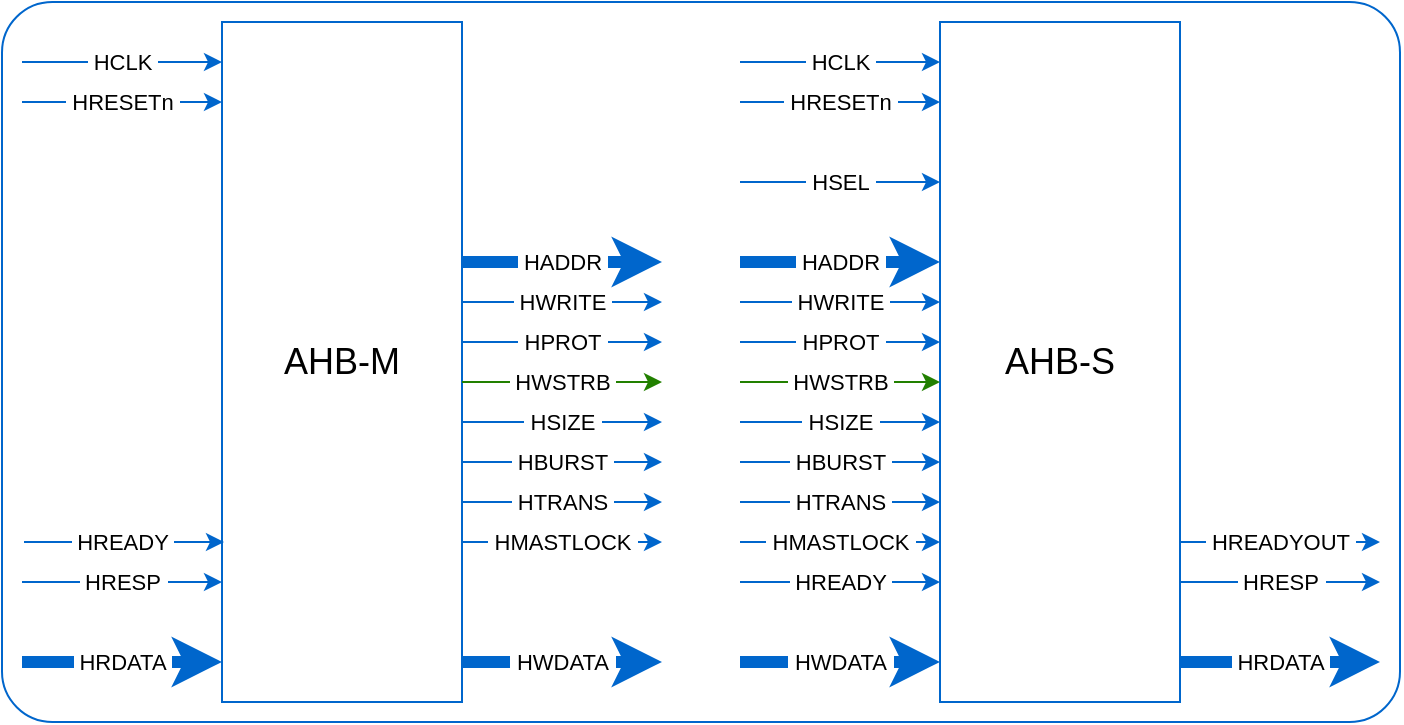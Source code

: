 <mxfile version="23.1.5" type="device">
  <diagram id="Um7idM1XhnPcWQUyJz3g" name="Page-1">
    <mxGraphModel dx="1372" dy="289" grid="1" gridSize="10" guides="1" tooltips="1" connect="1" arrows="1" fold="1" page="1" pageScale="1" pageWidth="850" pageHeight="1100" math="0" shadow="0">
      <root>
        <mxCell id="0" />
        <mxCell id="1" parent="0" />
        <mxCell id="FzFozQ8pbkiuX8usW2jT-35" value="" style="rounded=1;whiteSpace=wrap;html=1;strokeColor=#0066CC;fontSize=18;arcSize=7;" parent="1" vertex="1">
          <mxGeometry x="-166" y="230" width="699" height="360" as="geometry" />
        </mxCell>
        <mxCell id="FzFozQ8pbkiuX8usW2jT-1" value="&lt;font style=&quot;font-size: 18px;&quot;&gt;AHB-S&lt;/font&gt;" style="rounded=0;whiteSpace=wrap;html=1;strokeColor=#0066CC;" parent="1" vertex="1">
          <mxGeometry x="303" y="240" width="120" height="340" as="geometry" />
        </mxCell>
        <mxCell id="FzFozQ8pbkiuX8usW2jT-2" value="" style="endArrow=classic;html=1;rounded=0;strokeColor=#0066CC;" parent="1" edge="1">
          <mxGeometry relative="1" as="geometry">
            <mxPoint x="203" y="260" as="sourcePoint" />
            <mxPoint x="303" y="260" as="targetPoint" />
          </mxGeometry>
        </mxCell>
        <mxCell id="FzFozQ8pbkiuX8usW2jT-3" value="&amp;nbsp;HCLK&amp;nbsp;" style="edgeLabel;resizable=0;html=1;align=center;verticalAlign=middle;strokeColor=#0066CC;" parent="FzFozQ8pbkiuX8usW2jT-2" connectable="0" vertex="1">
          <mxGeometry relative="1" as="geometry" />
        </mxCell>
        <mxCell id="FzFozQ8pbkiuX8usW2jT-4" value="" style="endArrow=classic;html=1;rounded=0;strokeColor=#0066CC;" parent="1" edge="1">
          <mxGeometry relative="1" as="geometry">
            <mxPoint x="203" y="280" as="sourcePoint" />
            <mxPoint x="303" y="280" as="targetPoint" />
          </mxGeometry>
        </mxCell>
        <mxCell id="FzFozQ8pbkiuX8usW2jT-5" value="&amp;nbsp;HRESETn&amp;nbsp;" style="edgeLabel;resizable=0;html=1;align=center;verticalAlign=middle;strokeColor=#0066CC;" parent="FzFozQ8pbkiuX8usW2jT-4" connectable="0" vertex="1">
          <mxGeometry relative="1" as="geometry" />
        </mxCell>
        <mxCell id="FzFozQ8pbkiuX8usW2jT-6" value="" style="endArrow=classic;html=1;rounded=0;strokeColor=#0066CC;" parent="1" edge="1">
          <mxGeometry relative="1" as="geometry">
            <mxPoint x="203" y="320" as="sourcePoint" />
            <mxPoint x="303" y="320" as="targetPoint" />
          </mxGeometry>
        </mxCell>
        <mxCell id="FzFozQ8pbkiuX8usW2jT-7" value="&amp;nbsp;HSEL&amp;nbsp;" style="edgeLabel;resizable=0;html=1;align=center;verticalAlign=middle;strokeColor=#0066CC;" parent="FzFozQ8pbkiuX8usW2jT-6" connectable="0" vertex="1">
          <mxGeometry relative="1" as="geometry" />
        </mxCell>
        <mxCell id="FzFozQ8pbkiuX8usW2jT-10" value="" style="endArrow=classic;html=1;rounded=0;strokeColor=#0066CC;" parent="1" edge="1">
          <mxGeometry relative="1" as="geometry">
            <mxPoint x="203" y="400" as="sourcePoint" />
            <mxPoint x="303" y="400" as="targetPoint" />
          </mxGeometry>
        </mxCell>
        <mxCell id="FzFozQ8pbkiuX8usW2jT-11" value="&amp;nbsp;HPROT&amp;nbsp;" style="edgeLabel;resizable=0;html=1;align=center;verticalAlign=middle;strokeColor=#0066CC;" parent="FzFozQ8pbkiuX8usW2jT-10" connectable="0" vertex="1">
          <mxGeometry relative="1" as="geometry" />
        </mxCell>
        <mxCell id="FzFozQ8pbkiuX8usW2jT-12" value="" style="endArrow=classic;html=1;rounded=0;strokeColor=#228000;" parent="1" edge="1">
          <mxGeometry relative="1" as="geometry">
            <mxPoint x="203" y="420" as="sourcePoint" />
            <mxPoint x="303" y="420" as="targetPoint" />
          </mxGeometry>
        </mxCell>
        <mxCell id="FzFozQ8pbkiuX8usW2jT-13" value="&amp;nbsp;HWSTRB&amp;nbsp;" style="edgeLabel;resizable=0;html=1;align=center;verticalAlign=middle;strokeColor=#0066CC;" parent="FzFozQ8pbkiuX8usW2jT-12" connectable="0" vertex="1">
          <mxGeometry relative="1" as="geometry" />
        </mxCell>
        <mxCell id="FzFozQ8pbkiuX8usW2jT-18" value="" style="endArrow=classic;html=1;rounded=0;strokeColor=#0066CC;" parent="1" edge="1">
          <mxGeometry relative="1" as="geometry">
            <mxPoint x="203" y="380" as="sourcePoint" />
            <mxPoint x="303" y="380" as="targetPoint" />
          </mxGeometry>
        </mxCell>
        <mxCell id="FzFozQ8pbkiuX8usW2jT-19" value="&amp;nbsp;HWRITE&amp;nbsp;" style="edgeLabel;resizable=0;html=1;align=center;verticalAlign=middle;strokeColor=#0066CC;" parent="FzFozQ8pbkiuX8usW2jT-18" connectable="0" vertex="1">
          <mxGeometry relative="1" as="geometry" />
        </mxCell>
        <mxCell id="FzFozQ8pbkiuX8usW2jT-20" value="" style="endArrow=classic;html=1;rounded=0;strokeWidth=6;strokeColor=#0066CC;" parent="1" edge="1">
          <mxGeometry relative="1" as="geometry">
            <mxPoint x="203" y="360" as="sourcePoint" />
            <mxPoint x="303" y="360" as="targetPoint" />
          </mxGeometry>
        </mxCell>
        <mxCell id="FzFozQ8pbkiuX8usW2jT-21" value="&amp;nbsp;HADDR&amp;nbsp;" style="edgeLabel;resizable=0;html=1;align=center;verticalAlign=middle;strokeColor=#0066CC;" parent="FzFozQ8pbkiuX8usW2jT-20" connectable="0" vertex="1">
          <mxGeometry relative="1" as="geometry" />
        </mxCell>
        <mxCell id="FzFozQ8pbkiuX8usW2jT-24" value="" style="endArrow=classic;html=1;rounded=0;strokeWidth=6;strokeColor=#0066CC;" parent="1" edge="1">
          <mxGeometry relative="1" as="geometry">
            <mxPoint x="203" y="560" as="sourcePoint" />
            <mxPoint x="303" y="560" as="targetPoint" />
          </mxGeometry>
        </mxCell>
        <mxCell id="FzFozQ8pbkiuX8usW2jT-25" value="&amp;nbsp;HWDATA&amp;nbsp;" style="edgeLabel;resizable=0;html=1;align=center;verticalAlign=middle;strokeColor=#0066CC;" parent="FzFozQ8pbkiuX8usW2jT-24" connectable="0" vertex="1">
          <mxGeometry relative="1" as="geometry" />
        </mxCell>
        <mxCell id="FzFozQ8pbkiuX8usW2jT-26" value="" style="endArrow=classic;html=1;rounded=0;strokeWidth=6;strokeColor=#0066CC;" parent="1" edge="1">
          <mxGeometry relative="1" as="geometry">
            <mxPoint x="423" y="560" as="sourcePoint" />
            <mxPoint x="523" y="560" as="targetPoint" />
          </mxGeometry>
        </mxCell>
        <mxCell id="FzFozQ8pbkiuX8usW2jT-27" value="&amp;nbsp;HRDATA&amp;nbsp;" style="edgeLabel;resizable=0;html=1;align=center;verticalAlign=middle;strokeColor=#0066CC;" parent="FzFozQ8pbkiuX8usW2jT-26" connectable="0" vertex="1">
          <mxGeometry relative="1" as="geometry" />
        </mxCell>
        <mxCell id="FzFozQ8pbkiuX8usW2jT-28" value="" style="endArrow=classic;html=1;rounded=0;strokeColor=#0066CC;" parent="1" edge="1">
          <mxGeometry relative="1" as="geometry">
            <mxPoint x="423" y="500" as="sourcePoint" />
            <mxPoint x="523" y="500" as="targetPoint" />
          </mxGeometry>
        </mxCell>
        <mxCell id="FzFozQ8pbkiuX8usW2jT-29" value="&amp;nbsp;HREADYOUT&amp;nbsp;" style="edgeLabel;resizable=0;html=1;align=center;verticalAlign=middle;strokeColor=#0066CC;" parent="FzFozQ8pbkiuX8usW2jT-28" connectable="0" vertex="1">
          <mxGeometry relative="1" as="geometry" />
        </mxCell>
        <mxCell id="FzFozQ8pbkiuX8usW2jT-30" value="" style="endArrow=classic;html=1;rounded=0;strokeColor=#0066CC;" parent="1" edge="1">
          <mxGeometry relative="1" as="geometry">
            <mxPoint x="423" y="520" as="sourcePoint" />
            <mxPoint x="523" y="520" as="targetPoint" />
          </mxGeometry>
        </mxCell>
        <mxCell id="FzFozQ8pbkiuX8usW2jT-31" value="&amp;nbsp;HRESP&amp;nbsp;" style="edgeLabel;resizable=0;html=1;align=center;verticalAlign=middle;strokeColor=#0066CC;" parent="FzFozQ8pbkiuX8usW2jT-30" connectable="0" vertex="1">
          <mxGeometry relative="1" as="geometry" />
        </mxCell>
        <mxCell id="YU5_GZ8aUwFnw-8ss64A-1" value="" style="endArrow=classic;html=1;rounded=0;strokeColor=#0066CC;" parent="1" edge="1">
          <mxGeometry relative="1" as="geometry">
            <mxPoint x="203" y="440" as="sourcePoint" />
            <mxPoint x="303" y="440" as="targetPoint" />
          </mxGeometry>
        </mxCell>
        <mxCell id="YU5_GZ8aUwFnw-8ss64A-2" value="&amp;nbsp;HSIZE&amp;nbsp;" style="edgeLabel;resizable=0;html=1;align=center;verticalAlign=middle;strokeColor=#0066CC;" parent="YU5_GZ8aUwFnw-8ss64A-1" connectable="0" vertex="1">
          <mxGeometry relative="1" as="geometry" />
        </mxCell>
        <mxCell id="YU5_GZ8aUwFnw-8ss64A-3" value="" style="endArrow=classic;html=1;rounded=0;strokeColor=#0066CC;" parent="1" edge="1">
          <mxGeometry relative="1" as="geometry">
            <mxPoint x="203" y="460" as="sourcePoint" />
            <mxPoint x="303" y="460" as="targetPoint" />
          </mxGeometry>
        </mxCell>
        <mxCell id="YU5_GZ8aUwFnw-8ss64A-4" value="&amp;nbsp;HBURST&amp;nbsp;" style="edgeLabel;resizable=0;html=1;align=center;verticalAlign=middle;strokeColor=#0066CC;" parent="YU5_GZ8aUwFnw-8ss64A-3" connectable="0" vertex="1">
          <mxGeometry relative="1" as="geometry" />
        </mxCell>
        <mxCell id="YU5_GZ8aUwFnw-8ss64A-5" value="" style="endArrow=classic;html=1;rounded=0;strokeColor=#0066CC;" parent="1" edge="1">
          <mxGeometry relative="1" as="geometry">
            <mxPoint x="203" y="480" as="sourcePoint" />
            <mxPoint x="303" y="480" as="targetPoint" />
          </mxGeometry>
        </mxCell>
        <mxCell id="YU5_GZ8aUwFnw-8ss64A-6" value="&amp;nbsp;HTRANS&amp;nbsp;" style="edgeLabel;resizable=0;html=1;align=center;verticalAlign=middle;strokeColor=#0066CC;" parent="YU5_GZ8aUwFnw-8ss64A-5" connectable="0" vertex="1">
          <mxGeometry relative="1" as="geometry" />
        </mxCell>
        <mxCell id="YU5_GZ8aUwFnw-8ss64A-7" value="" style="endArrow=classic;html=1;rounded=0;strokeColor=#0066CC;" parent="1" edge="1">
          <mxGeometry relative="1" as="geometry">
            <mxPoint x="203" y="500" as="sourcePoint" />
            <mxPoint x="303" y="500" as="targetPoint" />
          </mxGeometry>
        </mxCell>
        <mxCell id="YU5_GZ8aUwFnw-8ss64A-8" value="&amp;nbsp;HMASTLOCK&amp;nbsp;" style="edgeLabel;resizable=0;html=1;align=center;verticalAlign=middle;strokeColor=#0066CC;" parent="YU5_GZ8aUwFnw-8ss64A-7" connectable="0" vertex="1">
          <mxGeometry relative="1" as="geometry" />
        </mxCell>
        <mxCell id="YU5_GZ8aUwFnw-8ss64A-9" value="" style="endArrow=classic;html=1;rounded=0;strokeColor=#0066CC;" parent="1" edge="1">
          <mxGeometry relative="1" as="geometry">
            <mxPoint x="203" y="520" as="sourcePoint" />
            <mxPoint x="303" y="520" as="targetPoint" />
          </mxGeometry>
        </mxCell>
        <mxCell id="YU5_GZ8aUwFnw-8ss64A-10" value="&amp;nbsp;HREADY&amp;nbsp;" style="edgeLabel;resizable=0;html=1;align=center;verticalAlign=middle;strokeColor=#0066CC;" parent="YU5_GZ8aUwFnw-8ss64A-9" connectable="0" vertex="1">
          <mxGeometry relative="1" as="geometry" />
        </mxCell>
        <mxCell id="YU5_GZ8aUwFnw-8ss64A-11" value="&lt;font style=&quot;font-size: 18px;&quot;&gt;AHB-M&lt;/font&gt;" style="rounded=0;whiteSpace=wrap;html=1;strokeColor=#0066CC;" parent="1" vertex="1">
          <mxGeometry x="-56" y="240" width="120" height="340" as="geometry" />
        </mxCell>
        <mxCell id="YU5_GZ8aUwFnw-8ss64A-12" value="" style="endArrow=classic;html=1;rounded=0;strokeColor=#0066CC;" parent="1" edge="1">
          <mxGeometry relative="1" as="geometry">
            <mxPoint x="-156" y="260" as="sourcePoint" />
            <mxPoint x="-56" y="260" as="targetPoint" />
          </mxGeometry>
        </mxCell>
        <mxCell id="YU5_GZ8aUwFnw-8ss64A-13" value="&amp;nbsp;HCLK&amp;nbsp;" style="edgeLabel;resizable=0;html=1;align=center;verticalAlign=middle;strokeColor=#0066CC;" parent="YU5_GZ8aUwFnw-8ss64A-12" connectable="0" vertex="1">
          <mxGeometry relative="1" as="geometry" />
        </mxCell>
        <mxCell id="YU5_GZ8aUwFnw-8ss64A-14" value="" style="endArrow=classic;html=1;rounded=0;strokeColor=#0066CC;" parent="1" edge="1">
          <mxGeometry relative="1" as="geometry">
            <mxPoint x="-156" y="280" as="sourcePoint" />
            <mxPoint x="-56" y="280" as="targetPoint" />
          </mxGeometry>
        </mxCell>
        <mxCell id="YU5_GZ8aUwFnw-8ss64A-15" value="&amp;nbsp;HRESETn&amp;nbsp;" style="edgeLabel;resizable=0;html=1;align=center;verticalAlign=middle;strokeColor=#0066CC;" parent="YU5_GZ8aUwFnw-8ss64A-14" connectable="0" vertex="1">
          <mxGeometry relative="1" as="geometry" />
        </mxCell>
        <mxCell id="YU5_GZ8aUwFnw-8ss64A-18" value="" style="endArrow=classic;html=1;rounded=0;strokeColor=#0066CC;" parent="1" edge="1">
          <mxGeometry relative="1" as="geometry">
            <mxPoint x="64" y="400" as="sourcePoint" />
            <mxPoint x="164" y="400" as="targetPoint" />
          </mxGeometry>
        </mxCell>
        <mxCell id="YU5_GZ8aUwFnw-8ss64A-19" value="&amp;nbsp;HPROT&amp;nbsp;" style="edgeLabel;resizable=0;html=1;align=center;verticalAlign=middle;strokeColor=#0066CC;" parent="YU5_GZ8aUwFnw-8ss64A-18" connectable="0" vertex="1">
          <mxGeometry relative="1" as="geometry" />
        </mxCell>
        <mxCell id="YU5_GZ8aUwFnw-8ss64A-20" value="" style="endArrow=classic;html=1;rounded=0;strokeColor=#228000;" parent="1" edge="1">
          <mxGeometry relative="1" as="geometry">
            <mxPoint x="64" y="420" as="sourcePoint" />
            <mxPoint x="164" y="420" as="targetPoint" />
          </mxGeometry>
        </mxCell>
        <mxCell id="YU5_GZ8aUwFnw-8ss64A-21" value="&amp;nbsp;HWSTRB&amp;nbsp;" style="edgeLabel;resizable=0;html=1;align=center;verticalAlign=middle;strokeColor=#0066CC;" parent="YU5_GZ8aUwFnw-8ss64A-20" connectable="0" vertex="1">
          <mxGeometry relative="1" as="geometry" />
        </mxCell>
        <mxCell id="YU5_GZ8aUwFnw-8ss64A-22" value="" style="endArrow=classic;html=1;rounded=0;strokeColor=#0066CC;" parent="1" edge="1">
          <mxGeometry relative="1" as="geometry">
            <mxPoint x="64" y="380" as="sourcePoint" />
            <mxPoint x="164" y="380" as="targetPoint" />
          </mxGeometry>
        </mxCell>
        <mxCell id="YU5_GZ8aUwFnw-8ss64A-23" value="&amp;nbsp;HWRITE&amp;nbsp;" style="edgeLabel;resizable=0;html=1;align=center;verticalAlign=middle;strokeColor=#0066CC;" parent="YU5_GZ8aUwFnw-8ss64A-22" connectable="0" vertex="1">
          <mxGeometry relative="1" as="geometry" />
        </mxCell>
        <mxCell id="YU5_GZ8aUwFnw-8ss64A-24" value="" style="endArrow=classic;html=1;rounded=0;strokeWidth=6;strokeColor=#0066CC;" parent="1" edge="1">
          <mxGeometry relative="1" as="geometry">
            <mxPoint x="64" y="360" as="sourcePoint" />
            <mxPoint x="164" y="360" as="targetPoint" />
          </mxGeometry>
        </mxCell>
        <mxCell id="YU5_GZ8aUwFnw-8ss64A-25" value="&amp;nbsp;HADDR&amp;nbsp;" style="edgeLabel;resizable=0;html=1;align=center;verticalAlign=middle;strokeColor=#0066CC;" parent="YU5_GZ8aUwFnw-8ss64A-24" connectable="0" vertex="1">
          <mxGeometry relative="1" as="geometry" />
        </mxCell>
        <mxCell id="YU5_GZ8aUwFnw-8ss64A-26" value="" style="endArrow=classic;html=1;rounded=0;strokeWidth=6;strokeColor=#0066CC;" parent="1" edge="1">
          <mxGeometry relative="1" as="geometry">
            <mxPoint x="64" y="560" as="sourcePoint" />
            <mxPoint x="164" y="560" as="targetPoint" />
          </mxGeometry>
        </mxCell>
        <mxCell id="YU5_GZ8aUwFnw-8ss64A-27" value="&amp;nbsp;HWDATA&amp;nbsp;" style="edgeLabel;resizable=0;html=1;align=center;verticalAlign=middle;strokeColor=#0066CC;" parent="YU5_GZ8aUwFnw-8ss64A-26" connectable="0" vertex="1">
          <mxGeometry relative="1" as="geometry" />
        </mxCell>
        <mxCell id="YU5_GZ8aUwFnw-8ss64A-28" value="" style="endArrow=classic;html=1;rounded=0;strokeWidth=6;strokeColor=#0066CC;" parent="1" edge="1">
          <mxGeometry relative="1" as="geometry">
            <mxPoint x="-156" y="560" as="sourcePoint" />
            <mxPoint x="-56" y="560" as="targetPoint" />
          </mxGeometry>
        </mxCell>
        <mxCell id="YU5_GZ8aUwFnw-8ss64A-29" value="&amp;nbsp;HRDATA&amp;nbsp;" style="edgeLabel;resizable=0;html=1;align=center;verticalAlign=middle;strokeColor=#0066CC;" parent="YU5_GZ8aUwFnw-8ss64A-28" connectable="0" vertex="1">
          <mxGeometry relative="1" as="geometry" />
        </mxCell>
        <mxCell id="YU5_GZ8aUwFnw-8ss64A-30" value="" style="endArrow=classic;html=1;rounded=0;strokeColor=#0066CC;" parent="1" edge="1">
          <mxGeometry relative="1" as="geometry">
            <mxPoint x="-155" y="500" as="sourcePoint" />
            <mxPoint x="-55" y="500" as="targetPoint" />
          </mxGeometry>
        </mxCell>
        <mxCell id="YU5_GZ8aUwFnw-8ss64A-31" value="&amp;nbsp;HREADY&amp;nbsp;" style="edgeLabel;resizable=0;html=1;align=center;verticalAlign=middle;strokeColor=#0066CC;" parent="YU5_GZ8aUwFnw-8ss64A-30" connectable="0" vertex="1">
          <mxGeometry relative="1" as="geometry">
            <mxPoint x="-1" as="offset" />
          </mxGeometry>
        </mxCell>
        <mxCell id="YU5_GZ8aUwFnw-8ss64A-32" value="" style="endArrow=classic;html=1;rounded=0;strokeColor=#0066CC;" parent="1" edge="1">
          <mxGeometry relative="1" as="geometry">
            <mxPoint x="-156" y="520" as="sourcePoint" />
            <mxPoint x="-56" y="520" as="targetPoint" />
          </mxGeometry>
        </mxCell>
        <mxCell id="YU5_GZ8aUwFnw-8ss64A-33" value="&amp;nbsp;HRESP&amp;nbsp;" style="edgeLabel;resizable=0;html=1;align=center;verticalAlign=middle;strokeColor=#0066CC;" parent="YU5_GZ8aUwFnw-8ss64A-32" connectable="0" vertex="1">
          <mxGeometry relative="1" as="geometry" />
        </mxCell>
        <mxCell id="YU5_GZ8aUwFnw-8ss64A-34" value="" style="endArrow=classic;html=1;rounded=0;strokeColor=#0066CC;" parent="1" edge="1">
          <mxGeometry relative="1" as="geometry">
            <mxPoint x="64" y="440" as="sourcePoint" />
            <mxPoint x="164" y="440" as="targetPoint" />
          </mxGeometry>
        </mxCell>
        <mxCell id="YU5_GZ8aUwFnw-8ss64A-35" value="&amp;nbsp;HSIZE&amp;nbsp;" style="edgeLabel;resizable=0;html=1;align=center;verticalAlign=middle;strokeColor=#0066CC;" parent="YU5_GZ8aUwFnw-8ss64A-34" connectable="0" vertex="1">
          <mxGeometry relative="1" as="geometry" />
        </mxCell>
        <mxCell id="YU5_GZ8aUwFnw-8ss64A-36" value="" style="endArrow=classic;html=1;rounded=0;strokeColor=#0066CC;" parent="1" edge="1">
          <mxGeometry relative="1" as="geometry">
            <mxPoint x="64" y="460" as="sourcePoint" />
            <mxPoint x="164" y="460" as="targetPoint" />
          </mxGeometry>
        </mxCell>
        <mxCell id="YU5_GZ8aUwFnw-8ss64A-37" value="&amp;nbsp;HBURST&amp;nbsp;" style="edgeLabel;resizable=0;html=1;align=center;verticalAlign=middle;strokeColor=#0066CC;" parent="YU5_GZ8aUwFnw-8ss64A-36" connectable="0" vertex="1">
          <mxGeometry relative="1" as="geometry" />
        </mxCell>
        <mxCell id="YU5_GZ8aUwFnw-8ss64A-38" value="" style="endArrow=classic;html=1;rounded=0;strokeColor=#0066CC;" parent="1" edge="1">
          <mxGeometry relative="1" as="geometry">
            <mxPoint x="64" y="480" as="sourcePoint" />
            <mxPoint x="164" y="480" as="targetPoint" />
          </mxGeometry>
        </mxCell>
        <mxCell id="YU5_GZ8aUwFnw-8ss64A-39" value="&amp;nbsp;HTRANS&amp;nbsp;" style="edgeLabel;resizable=0;html=1;align=center;verticalAlign=middle;strokeColor=#0066CC;" parent="YU5_GZ8aUwFnw-8ss64A-38" connectable="0" vertex="1">
          <mxGeometry relative="1" as="geometry" />
        </mxCell>
        <mxCell id="YU5_GZ8aUwFnw-8ss64A-40" value="" style="endArrow=classic;html=1;rounded=0;strokeColor=#0066CC;" parent="1" edge="1">
          <mxGeometry relative="1" as="geometry">
            <mxPoint x="64" y="500" as="sourcePoint" />
            <mxPoint x="164" y="500" as="targetPoint" />
          </mxGeometry>
        </mxCell>
        <mxCell id="YU5_GZ8aUwFnw-8ss64A-41" value="&amp;nbsp;HMASTLOCK&amp;nbsp;" style="edgeLabel;resizable=0;html=1;align=center;verticalAlign=middle;strokeColor=#0066CC;" parent="YU5_GZ8aUwFnw-8ss64A-40" connectable="0" vertex="1">
          <mxGeometry relative="1" as="geometry" />
        </mxCell>
      </root>
    </mxGraphModel>
  </diagram>
</mxfile>
